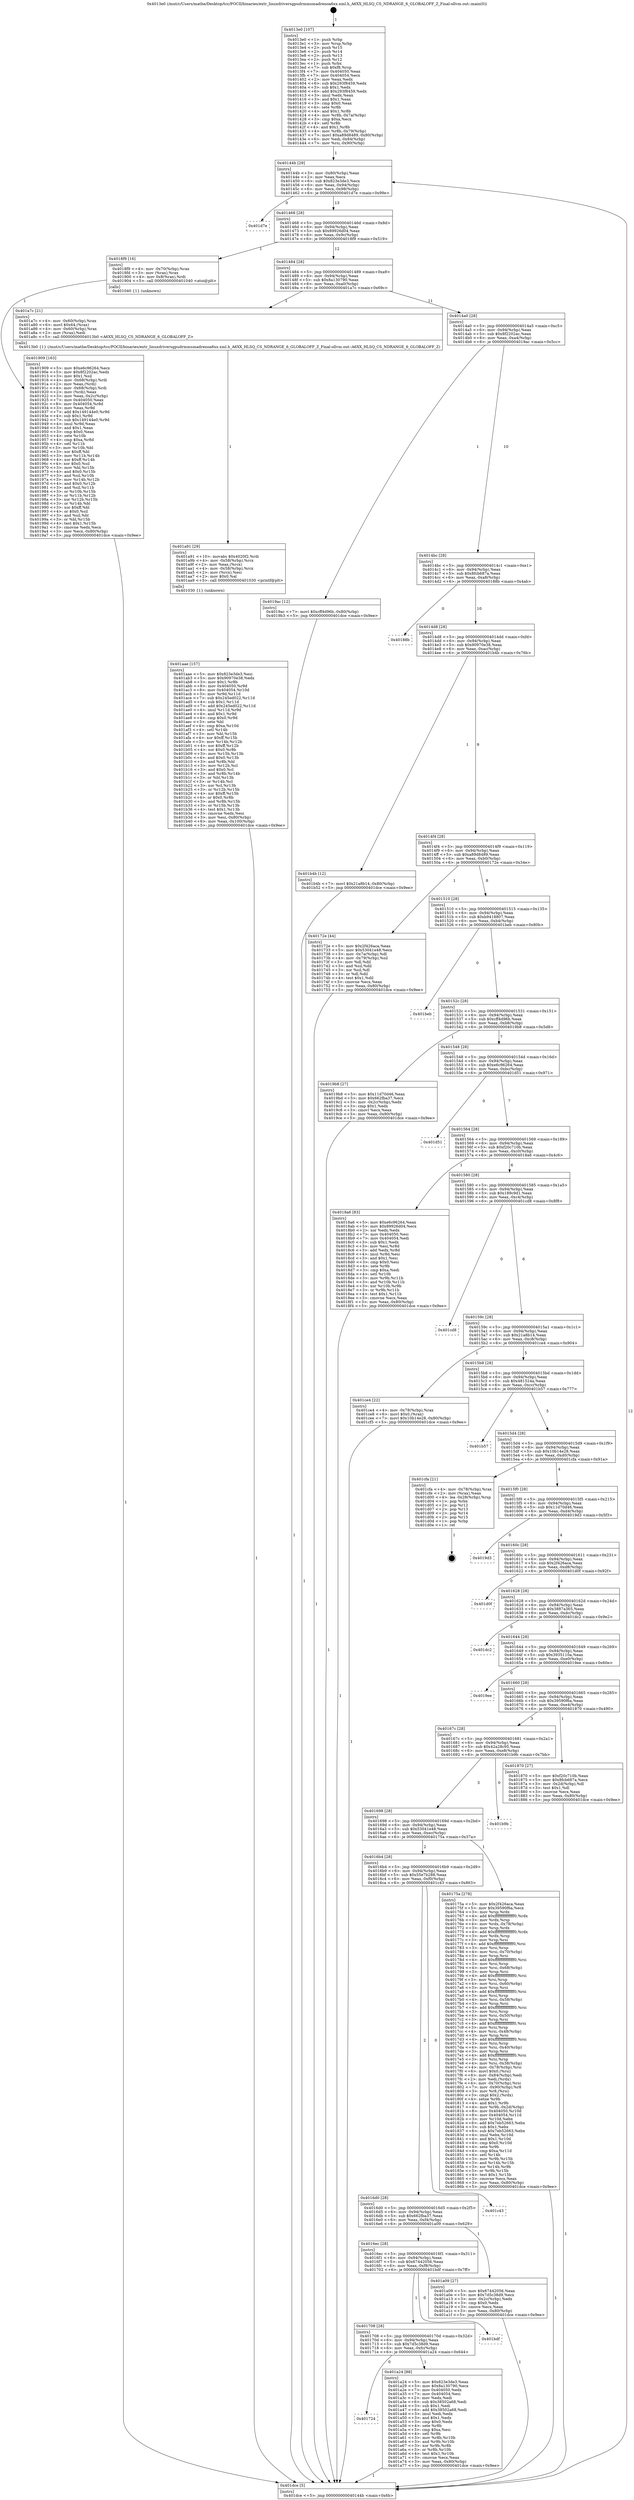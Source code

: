 digraph "0x4013e0" {
  label = "0x4013e0 (/mnt/c/Users/mathe/Desktop/tcc/POCII/binaries/extr_linuxdriversgpudrmmsmadrenoa6xx.xml.h_A6XX_HLSQ_CS_NDRANGE_6_GLOBALOFF_Z_Final-ollvm.out::main(0))"
  labelloc = "t"
  node[shape=record]

  Entry [label="",width=0.3,height=0.3,shape=circle,fillcolor=black,style=filled]
  "0x40144b" [label="{
     0x40144b [29]\l
     | [instrs]\l
     &nbsp;&nbsp;0x40144b \<+3\>: mov -0x80(%rbp),%eax\l
     &nbsp;&nbsp;0x40144e \<+2\>: mov %eax,%ecx\l
     &nbsp;&nbsp;0x401450 \<+6\>: sub $0x823e3de3,%ecx\l
     &nbsp;&nbsp;0x401456 \<+6\>: mov %eax,-0x94(%rbp)\l
     &nbsp;&nbsp;0x40145c \<+6\>: mov %ecx,-0x98(%rbp)\l
     &nbsp;&nbsp;0x401462 \<+6\>: je 0000000000401d7e \<main+0x99e\>\l
  }"]
  "0x401d7e" [label="{
     0x401d7e\l
  }", style=dashed]
  "0x401468" [label="{
     0x401468 [28]\l
     | [instrs]\l
     &nbsp;&nbsp;0x401468 \<+5\>: jmp 000000000040146d \<main+0x8d\>\l
     &nbsp;&nbsp;0x40146d \<+6\>: mov -0x94(%rbp),%eax\l
     &nbsp;&nbsp;0x401473 \<+5\>: sub $0x89926d04,%eax\l
     &nbsp;&nbsp;0x401478 \<+6\>: mov %eax,-0x9c(%rbp)\l
     &nbsp;&nbsp;0x40147e \<+6\>: je 00000000004018f9 \<main+0x519\>\l
  }"]
  Exit [label="",width=0.3,height=0.3,shape=circle,fillcolor=black,style=filled,peripheries=2]
  "0x4018f9" [label="{
     0x4018f9 [16]\l
     | [instrs]\l
     &nbsp;&nbsp;0x4018f9 \<+4\>: mov -0x70(%rbp),%rax\l
     &nbsp;&nbsp;0x4018fd \<+3\>: mov (%rax),%rax\l
     &nbsp;&nbsp;0x401900 \<+4\>: mov 0x8(%rax),%rdi\l
     &nbsp;&nbsp;0x401904 \<+5\>: call 0000000000401040 \<atoi@plt\>\l
     | [calls]\l
     &nbsp;&nbsp;0x401040 \{1\} (unknown)\l
  }"]
  "0x401484" [label="{
     0x401484 [28]\l
     | [instrs]\l
     &nbsp;&nbsp;0x401484 \<+5\>: jmp 0000000000401489 \<main+0xa9\>\l
     &nbsp;&nbsp;0x401489 \<+6\>: mov -0x94(%rbp),%eax\l
     &nbsp;&nbsp;0x40148f \<+5\>: sub $0x8a130790,%eax\l
     &nbsp;&nbsp;0x401494 \<+6\>: mov %eax,-0xa0(%rbp)\l
     &nbsp;&nbsp;0x40149a \<+6\>: je 0000000000401a7c \<main+0x69c\>\l
  }"]
  "0x401aae" [label="{
     0x401aae [157]\l
     | [instrs]\l
     &nbsp;&nbsp;0x401aae \<+5\>: mov $0x823e3de3,%esi\l
     &nbsp;&nbsp;0x401ab3 \<+5\>: mov $0x90970e38,%edx\l
     &nbsp;&nbsp;0x401ab8 \<+3\>: mov $0x1,%r8b\l
     &nbsp;&nbsp;0x401abb \<+8\>: mov 0x404050,%r9d\l
     &nbsp;&nbsp;0x401ac3 \<+8\>: mov 0x404054,%r10d\l
     &nbsp;&nbsp;0x401acb \<+3\>: mov %r9d,%r11d\l
     &nbsp;&nbsp;0x401ace \<+7\>: sub $0x245ed022,%r11d\l
     &nbsp;&nbsp;0x401ad5 \<+4\>: sub $0x1,%r11d\l
     &nbsp;&nbsp;0x401ad9 \<+7\>: add $0x245ed022,%r11d\l
     &nbsp;&nbsp;0x401ae0 \<+4\>: imul %r11d,%r9d\l
     &nbsp;&nbsp;0x401ae4 \<+4\>: and $0x1,%r9d\l
     &nbsp;&nbsp;0x401ae8 \<+4\>: cmp $0x0,%r9d\l
     &nbsp;&nbsp;0x401aec \<+3\>: sete %bl\l
     &nbsp;&nbsp;0x401aef \<+4\>: cmp $0xa,%r10d\l
     &nbsp;&nbsp;0x401af3 \<+4\>: setl %r14b\l
     &nbsp;&nbsp;0x401af7 \<+3\>: mov %bl,%r15b\l
     &nbsp;&nbsp;0x401afa \<+4\>: xor $0xff,%r15b\l
     &nbsp;&nbsp;0x401afe \<+3\>: mov %r14b,%r12b\l
     &nbsp;&nbsp;0x401b01 \<+4\>: xor $0xff,%r12b\l
     &nbsp;&nbsp;0x401b05 \<+4\>: xor $0x0,%r8b\l
     &nbsp;&nbsp;0x401b09 \<+3\>: mov %r15b,%r13b\l
     &nbsp;&nbsp;0x401b0c \<+4\>: and $0x0,%r13b\l
     &nbsp;&nbsp;0x401b10 \<+3\>: and %r8b,%bl\l
     &nbsp;&nbsp;0x401b13 \<+3\>: mov %r12b,%cl\l
     &nbsp;&nbsp;0x401b16 \<+3\>: and $0x0,%cl\l
     &nbsp;&nbsp;0x401b19 \<+3\>: and %r8b,%r14b\l
     &nbsp;&nbsp;0x401b1c \<+3\>: or %bl,%r13b\l
     &nbsp;&nbsp;0x401b1f \<+3\>: or %r14b,%cl\l
     &nbsp;&nbsp;0x401b22 \<+3\>: xor %cl,%r13b\l
     &nbsp;&nbsp;0x401b25 \<+3\>: or %r12b,%r15b\l
     &nbsp;&nbsp;0x401b28 \<+4\>: xor $0xff,%r15b\l
     &nbsp;&nbsp;0x401b2c \<+4\>: or $0x0,%r8b\l
     &nbsp;&nbsp;0x401b30 \<+3\>: and %r8b,%r15b\l
     &nbsp;&nbsp;0x401b33 \<+3\>: or %r15b,%r13b\l
     &nbsp;&nbsp;0x401b36 \<+4\>: test $0x1,%r13b\l
     &nbsp;&nbsp;0x401b3a \<+3\>: cmovne %edx,%esi\l
     &nbsp;&nbsp;0x401b3d \<+3\>: mov %esi,-0x80(%rbp)\l
     &nbsp;&nbsp;0x401b40 \<+6\>: mov %eax,-0x100(%rbp)\l
     &nbsp;&nbsp;0x401b46 \<+5\>: jmp 0000000000401dce \<main+0x9ee\>\l
  }"]
  "0x401a7c" [label="{
     0x401a7c [21]\l
     | [instrs]\l
     &nbsp;&nbsp;0x401a7c \<+4\>: mov -0x60(%rbp),%rax\l
     &nbsp;&nbsp;0x401a80 \<+6\>: movl $0x64,(%rax)\l
     &nbsp;&nbsp;0x401a86 \<+4\>: mov -0x60(%rbp),%rax\l
     &nbsp;&nbsp;0x401a8a \<+2\>: mov (%rax),%edi\l
     &nbsp;&nbsp;0x401a8c \<+5\>: call 00000000004013b0 \<A6XX_HLSQ_CS_NDRANGE_6_GLOBALOFF_Z\>\l
     | [calls]\l
     &nbsp;&nbsp;0x4013b0 \{1\} (/mnt/c/Users/mathe/Desktop/tcc/POCII/binaries/extr_linuxdriversgpudrmmsmadrenoa6xx.xml.h_A6XX_HLSQ_CS_NDRANGE_6_GLOBALOFF_Z_Final-ollvm.out::A6XX_HLSQ_CS_NDRANGE_6_GLOBALOFF_Z)\l
  }"]
  "0x4014a0" [label="{
     0x4014a0 [28]\l
     | [instrs]\l
     &nbsp;&nbsp;0x4014a0 \<+5\>: jmp 00000000004014a5 \<main+0xc5\>\l
     &nbsp;&nbsp;0x4014a5 \<+6\>: mov -0x94(%rbp),%eax\l
     &nbsp;&nbsp;0x4014ab \<+5\>: sub $0x8f2202ac,%eax\l
     &nbsp;&nbsp;0x4014b0 \<+6\>: mov %eax,-0xa4(%rbp)\l
     &nbsp;&nbsp;0x4014b6 \<+6\>: je 00000000004019ac \<main+0x5cc\>\l
  }"]
  "0x401a91" [label="{
     0x401a91 [29]\l
     | [instrs]\l
     &nbsp;&nbsp;0x401a91 \<+10\>: movabs $0x4020f2,%rdi\l
     &nbsp;&nbsp;0x401a9b \<+4\>: mov -0x58(%rbp),%rcx\l
     &nbsp;&nbsp;0x401a9f \<+2\>: mov %eax,(%rcx)\l
     &nbsp;&nbsp;0x401aa1 \<+4\>: mov -0x58(%rbp),%rcx\l
     &nbsp;&nbsp;0x401aa5 \<+2\>: mov (%rcx),%esi\l
     &nbsp;&nbsp;0x401aa7 \<+2\>: mov $0x0,%al\l
     &nbsp;&nbsp;0x401aa9 \<+5\>: call 0000000000401030 \<printf@plt\>\l
     | [calls]\l
     &nbsp;&nbsp;0x401030 \{1\} (unknown)\l
  }"]
  "0x4019ac" [label="{
     0x4019ac [12]\l
     | [instrs]\l
     &nbsp;&nbsp;0x4019ac \<+7\>: movl $0xcff4d96b,-0x80(%rbp)\l
     &nbsp;&nbsp;0x4019b3 \<+5\>: jmp 0000000000401dce \<main+0x9ee\>\l
  }"]
  "0x4014bc" [label="{
     0x4014bc [28]\l
     | [instrs]\l
     &nbsp;&nbsp;0x4014bc \<+5\>: jmp 00000000004014c1 \<main+0xe1\>\l
     &nbsp;&nbsp;0x4014c1 \<+6\>: mov -0x94(%rbp),%eax\l
     &nbsp;&nbsp;0x4014c7 \<+5\>: sub $0x8fcb687a,%eax\l
     &nbsp;&nbsp;0x4014cc \<+6\>: mov %eax,-0xa8(%rbp)\l
     &nbsp;&nbsp;0x4014d2 \<+6\>: je 000000000040188b \<main+0x4ab\>\l
  }"]
  "0x401724" [label="{
     0x401724\l
  }", style=dashed]
  "0x40188b" [label="{
     0x40188b\l
  }", style=dashed]
  "0x4014d8" [label="{
     0x4014d8 [28]\l
     | [instrs]\l
     &nbsp;&nbsp;0x4014d8 \<+5\>: jmp 00000000004014dd \<main+0xfd\>\l
     &nbsp;&nbsp;0x4014dd \<+6\>: mov -0x94(%rbp),%eax\l
     &nbsp;&nbsp;0x4014e3 \<+5\>: sub $0x90970e38,%eax\l
     &nbsp;&nbsp;0x4014e8 \<+6\>: mov %eax,-0xac(%rbp)\l
     &nbsp;&nbsp;0x4014ee \<+6\>: je 0000000000401b4b \<main+0x76b\>\l
  }"]
  "0x401a24" [label="{
     0x401a24 [88]\l
     | [instrs]\l
     &nbsp;&nbsp;0x401a24 \<+5\>: mov $0x823e3de3,%eax\l
     &nbsp;&nbsp;0x401a29 \<+5\>: mov $0x8a130790,%ecx\l
     &nbsp;&nbsp;0x401a2e \<+7\>: mov 0x404050,%edx\l
     &nbsp;&nbsp;0x401a35 \<+7\>: mov 0x404054,%esi\l
     &nbsp;&nbsp;0x401a3c \<+2\>: mov %edx,%edi\l
     &nbsp;&nbsp;0x401a3e \<+6\>: sub $0x38502a68,%edi\l
     &nbsp;&nbsp;0x401a44 \<+3\>: sub $0x1,%edi\l
     &nbsp;&nbsp;0x401a47 \<+6\>: add $0x38502a68,%edi\l
     &nbsp;&nbsp;0x401a4d \<+3\>: imul %edi,%edx\l
     &nbsp;&nbsp;0x401a50 \<+3\>: and $0x1,%edx\l
     &nbsp;&nbsp;0x401a53 \<+3\>: cmp $0x0,%edx\l
     &nbsp;&nbsp;0x401a56 \<+4\>: sete %r8b\l
     &nbsp;&nbsp;0x401a5a \<+3\>: cmp $0xa,%esi\l
     &nbsp;&nbsp;0x401a5d \<+4\>: setl %r9b\l
     &nbsp;&nbsp;0x401a61 \<+3\>: mov %r8b,%r10b\l
     &nbsp;&nbsp;0x401a64 \<+3\>: and %r9b,%r10b\l
     &nbsp;&nbsp;0x401a67 \<+3\>: xor %r9b,%r8b\l
     &nbsp;&nbsp;0x401a6a \<+3\>: or %r8b,%r10b\l
     &nbsp;&nbsp;0x401a6d \<+4\>: test $0x1,%r10b\l
     &nbsp;&nbsp;0x401a71 \<+3\>: cmovne %ecx,%eax\l
     &nbsp;&nbsp;0x401a74 \<+3\>: mov %eax,-0x80(%rbp)\l
     &nbsp;&nbsp;0x401a77 \<+5\>: jmp 0000000000401dce \<main+0x9ee\>\l
  }"]
  "0x401b4b" [label="{
     0x401b4b [12]\l
     | [instrs]\l
     &nbsp;&nbsp;0x401b4b \<+7\>: movl $0x21a8b14,-0x80(%rbp)\l
     &nbsp;&nbsp;0x401b52 \<+5\>: jmp 0000000000401dce \<main+0x9ee\>\l
  }"]
  "0x4014f4" [label="{
     0x4014f4 [28]\l
     | [instrs]\l
     &nbsp;&nbsp;0x4014f4 \<+5\>: jmp 00000000004014f9 \<main+0x119\>\l
     &nbsp;&nbsp;0x4014f9 \<+6\>: mov -0x94(%rbp),%eax\l
     &nbsp;&nbsp;0x4014ff \<+5\>: sub $0xa89d8489,%eax\l
     &nbsp;&nbsp;0x401504 \<+6\>: mov %eax,-0xb0(%rbp)\l
     &nbsp;&nbsp;0x40150a \<+6\>: je 000000000040172e \<main+0x34e\>\l
  }"]
  "0x401708" [label="{
     0x401708 [28]\l
     | [instrs]\l
     &nbsp;&nbsp;0x401708 \<+5\>: jmp 000000000040170d \<main+0x32d\>\l
     &nbsp;&nbsp;0x40170d \<+6\>: mov -0x94(%rbp),%eax\l
     &nbsp;&nbsp;0x401713 \<+5\>: sub $0x7d5c38d9,%eax\l
     &nbsp;&nbsp;0x401718 \<+6\>: mov %eax,-0xfc(%rbp)\l
     &nbsp;&nbsp;0x40171e \<+6\>: je 0000000000401a24 \<main+0x644\>\l
  }"]
  "0x40172e" [label="{
     0x40172e [44]\l
     | [instrs]\l
     &nbsp;&nbsp;0x40172e \<+5\>: mov $0x2f426aca,%eax\l
     &nbsp;&nbsp;0x401733 \<+5\>: mov $0x53041e48,%ecx\l
     &nbsp;&nbsp;0x401738 \<+3\>: mov -0x7a(%rbp),%dl\l
     &nbsp;&nbsp;0x40173b \<+4\>: mov -0x79(%rbp),%sil\l
     &nbsp;&nbsp;0x40173f \<+3\>: mov %dl,%dil\l
     &nbsp;&nbsp;0x401742 \<+3\>: and %sil,%dil\l
     &nbsp;&nbsp;0x401745 \<+3\>: xor %sil,%dl\l
     &nbsp;&nbsp;0x401748 \<+3\>: or %dl,%dil\l
     &nbsp;&nbsp;0x40174b \<+4\>: test $0x1,%dil\l
     &nbsp;&nbsp;0x40174f \<+3\>: cmovne %ecx,%eax\l
     &nbsp;&nbsp;0x401752 \<+3\>: mov %eax,-0x80(%rbp)\l
     &nbsp;&nbsp;0x401755 \<+5\>: jmp 0000000000401dce \<main+0x9ee\>\l
  }"]
  "0x401510" [label="{
     0x401510 [28]\l
     | [instrs]\l
     &nbsp;&nbsp;0x401510 \<+5\>: jmp 0000000000401515 \<main+0x135\>\l
     &nbsp;&nbsp;0x401515 \<+6\>: mov -0x94(%rbp),%eax\l
     &nbsp;&nbsp;0x40151b \<+5\>: sub $0xb9418807,%eax\l
     &nbsp;&nbsp;0x401520 \<+6\>: mov %eax,-0xb4(%rbp)\l
     &nbsp;&nbsp;0x401526 \<+6\>: je 0000000000401beb \<main+0x80b\>\l
  }"]
  "0x401dce" [label="{
     0x401dce [5]\l
     | [instrs]\l
     &nbsp;&nbsp;0x401dce \<+5\>: jmp 000000000040144b \<main+0x6b\>\l
  }"]
  "0x4013e0" [label="{
     0x4013e0 [107]\l
     | [instrs]\l
     &nbsp;&nbsp;0x4013e0 \<+1\>: push %rbp\l
     &nbsp;&nbsp;0x4013e1 \<+3\>: mov %rsp,%rbp\l
     &nbsp;&nbsp;0x4013e4 \<+2\>: push %r15\l
     &nbsp;&nbsp;0x4013e6 \<+2\>: push %r14\l
     &nbsp;&nbsp;0x4013e8 \<+2\>: push %r13\l
     &nbsp;&nbsp;0x4013ea \<+2\>: push %r12\l
     &nbsp;&nbsp;0x4013ec \<+1\>: push %rbx\l
     &nbsp;&nbsp;0x4013ed \<+7\>: sub $0xf8,%rsp\l
     &nbsp;&nbsp;0x4013f4 \<+7\>: mov 0x404050,%eax\l
     &nbsp;&nbsp;0x4013fb \<+7\>: mov 0x404054,%ecx\l
     &nbsp;&nbsp;0x401402 \<+2\>: mov %eax,%edx\l
     &nbsp;&nbsp;0x401404 \<+6\>: sub $0x293f8459,%edx\l
     &nbsp;&nbsp;0x40140a \<+3\>: sub $0x1,%edx\l
     &nbsp;&nbsp;0x40140d \<+6\>: add $0x293f8459,%edx\l
     &nbsp;&nbsp;0x401413 \<+3\>: imul %edx,%eax\l
     &nbsp;&nbsp;0x401416 \<+3\>: and $0x1,%eax\l
     &nbsp;&nbsp;0x401419 \<+3\>: cmp $0x0,%eax\l
     &nbsp;&nbsp;0x40141c \<+4\>: sete %r8b\l
     &nbsp;&nbsp;0x401420 \<+4\>: and $0x1,%r8b\l
     &nbsp;&nbsp;0x401424 \<+4\>: mov %r8b,-0x7a(%rbp)\l
     &nbsp;&nbsp;0x401428 \<+3\>: cmp $0xa,%ecx\l
     &nbsp;&nbsp;0x40142b \<+4\>: setl %r8b\l
     &nbsp;&nbsp;0x40142f \<+4\>: and $0x1,%r8b\l
     &nbsp;&nbsp;0x401433 \<+4\>: mov %r8b,-0x79(%rbp)\l
     &nbsp;&nbsp;0x401437 \<+7\>: movl $0xa89d8489,-0x80(%rbp)\l
     &nbsp;&nbsp;0x40143e \<+6\>: mov %edi,-0x84(%rbp)\l
     &nbsp;&nbsp;0x401444 \<+7\>: mov %rsi,-0x90(%rbp)\l
  }"]
  "0x401bdf" [label="{
     0x401bdf\l
  }", style=dashed]
  "0x401beb" [label="{
     0x401beb\l
  }", style=dashed]
  "0x40152c" [label="{
     0x40152c [28]\l
     | [instrs]\l
     &nbsp;&nbsp;0x40152c \<+5\>: jmp 0000000000401531 \<main+0x151\>\l
     &nbsp;&nbsp;0x401531 \<+6\>: mov -0x94(%rbp),%eax\l
     &nbsp;&nbsp;0x401537 \<+5\>: sub $0xcff4d96b,%eax\l
     &nbsp;&nbsp;0x40153c \<+6\>: mov %eax,-0xb8(%rbp)\l
     &nbsp;&nbsp;0x401542 \<+6\>: je 00000000004019b8 \<main+0x5d8\>\l
  }"]
  "0x4016ec" [label="{
     0x4016ec [28]\l
     | [instrs]\l
     &nbsp;&nbsp;0x4016ec \<+5\>: jmp 00000000004016f1 \<main+0x311\>\l
     &nbsp;&nbsp;0x4016f1 \<+6\>: mov -0x94(%rbp),%eax\l
     &nbsp;&nbsp;0x4016f7 \<+5\>: sub $0x67442056,%eax\l
     &nbsp;&nbsp;0x4016fc \<+6\>: mov %eax,-0xf8(%rbp)\l
     &nbsp;&nbsp;0x401702 \<+6\>: je 0000000000401bdf \<main+0x7ff\>\l
  }"]
  "0x4019b8" [label="{
     0x4019b8 [27]\l
     | [instrs]\l
     &nbsp;&nbsp;0x4019b8 \<+5\>: mov $0x11d70d46,%eax\l
     &nbsp;&nbsp;0x4019bd \<+5\>: mov $0x662fba37,%ecx\l
     &nbsp;&nbsp;0x4019c2 \<+3\>: mov -0x2c(%rbp),%edx\l
     &nbsp;&nbsp;0x4019c5 \<+3\>: cmp $0x1,%edx\l
     &nbsp;&nbsp;0x4019c8 \<+3\>: cmovl %ecx,%eax\l
     &nbsp;&nbsp;0x4019cb \<+3\>: mov %eax,-0x80(%rbp)\l
     &nbsp;&nbsp;0x4019ce \<+5\>: jmp 0000000000401dce \<main+0x9ee\>\l
  }"]
  "0x401548" [label="{
     0x401548 [28]\l
     | [instrs]\l
     &nbsp;&nbsp;0x401548 \<+5\>: jmp 000000000040154d \<main+0x16d\>\l
     &nbsp;&nbsp;0x40154d \<+6\>: mov -0x94(%rbp),%eax\l
     &nbsp;&nbsp;0x401553 \<+5\>: sub $0xe6c96264,%eax\l
     &nbsp;&nbsp;0x401558 \<+6\>: mov %eax,-0xbc(%rbp)\l
     &nbsp;&nbsp;0x40155e \<+6\>: je 0000000000401d51 \<main+0x971\>\l
  }"]
  "0x401a09" [label="{
     0x401a09 [27]\l
     | [instrs]\l
     &nbsp;&nbsp;0x401a09 \<+5\>: mov $0x67442056,%eax\l
     &nbsp;&nbsp;0x401a0e \<+5\>: mov $0x7d5c38d9,%ecx\l
     &nbsp;&nbsp;0x401a13 \<+3\>: mov -0x2c(%rbp),%edx\l
     &nbsp;&nbsp;0x401a16 \<+3\>: cmp $0x0,%edx\l
     &nbsp;&nbsp;0x401a19 \<+3\>: cmove %ecx,%eax\l
     &nbsp;&nbsp;0x401a1c \<+3\>: mov %eax,-0x80(%rbp)\l
     &nbsp;&nbsp;0x401a1f \<+5\>: jmp 0000000000401dce \<main+0x9ee\>\l
  }"]
  "0x401d51" [label="{
     0x401d51\l
  }", style=dashed]
  "0x401564" [label="{
     0x401564 [28]\l
     | [instrs]\l
     &nbsp;&nbsp;0x401564 \<+5\>: jmp 0000000000401569 \<main+0x189\>\l
     &nbsp;&nbsp;0x401569 \<+6\>: mov -0x94(%rbp),%eax\l
     &nbsp;&nbsp;0x40156f \<+5\>: sub $0xf20c710b,%eax\l
     &nbsp;&nbsp;0x401574 \<+6\>: mov %eax,-0xc0(%rbp)\l
     &nbsp;&nbsp;0x40157a \<+6\>: je 00000000004018a6 \<main+0x4c6\>\l
  }"]
  "0x4016d0" [label="{
     0x4016d0 [28]\l
     | [instrs]\l
     &nbsp;&nbsp;0x4016d0 \<+5\>: jmp 00000000004016d5 \<main+0x2f5\>\l
     &nbsp;&nbsp;0x4016d5 \<+6\>: mov -0x94(%rbp),%eax\l
     &nbsp;&nbsp;0x4016db \<+5\>: sub $0x662fba37,%eax\l
     &nbsp;&nbsp;0x4016e0 \<+6\>: mov %eax,-0xf4(%rbp)\l
     &nbsp;&nbsp;0x4016e6 \<+6\>: je 0000000000401a09 \<main+0x629\>\l
  }"]
  "0x4018a6" [label="{
     0x4018a6 [83]\l
     | [instrs]\l
     &nbsp;&nbsp;0x4018a6 \<+5\>: mov $0xe6c96264,%eax\l
     &nbsp;&nbsp;0x4018ab \<+5\>: mov $0x89926d04,%ecx\l
     &nbsp;&nbsp;0x4018b0 \<+2\>: xor %edx,%edx\l
     &nbsp;&nbsp;0x4018b2 \<+7\>: mov 0x404050,%esi\l
     &nbsp;&nbsp;0x4018b9 \<+7\>: mov 0x404054,%edi\l
     &nbsp;&nbsp;0x4018c0 \<+3\>: sub $0x1,%edx\l
     &nbsp;&nbsp;0x4018c3 \<+3\>: mov %esi,%r8d\l
     &nbsp;&nbsp;0x4018c6 \<+3\>: add %edx,%r8d\l
     &nbsp;&nbsp;0x4018c9 \<+4\>: imul %r8d,%esi\l
     &nbsp;&nbsp;0x4018cd \<+3\>: and $0x1,%esi\l
     &nbsp;&nbsp;0x4018d0 \<+3\>: cmp $0x0,%esi\l
     &nbsp;&nbsp;0x4018d3 \<+4\>: sete %r9b\l
     &nbsp;&nbsp;0x4018d7 \<+3\>: cmp $0xa,%edi\l
     &nbsp;&nbsp;0x4018da \<+4\>: setl %r10b\l
     &nbsp;&nbsp;0x4018de \<+3\>: mov %r9b,%r11b\l
     &nbsp;&nbsp;0x4018e1 \<+3\>: and %r10b,%r11b\l
     &nbsp;&nbsp;0x4018e4 \<+3\>: xor %r10b,%r9b\l
     &nbsp;&nbsp;0x4018e7 \<+3\>: or %r9b,%r11b\l
     &nbsp;&nbsp;0x4018ea \<+4\>: test $0x1,%r11b\l
     &nbsp;&nbsp;0x4018ee \<+3\>: cmovne %ecx,%eax\l
     &nbsp;&nbsp;0x4018f1 \<+3\>: mov %eax,-0x80(%rbp)\l
     &nbsp;&nbsp;0x4018f4 \<+5\>: jmp 0000000000401dce \<main+0x9ee\>\l
  }"]
  "0x401580" [label="{
     0x401580 [28]\l
     | [instrs]\l
     &nbsp;&nbsp;0x401580 \<+5\>: jmp 0000000000401585 \<main+0x1a5\>\l
     &nbsp;&nbsp;0x401585 \<+6\>: mov -0x94(%rbp),%eax\l
     &nbsp;&nbsp;0x40158b \<+5\>: sub $0x189c9d1,%eax\l
     &nbsp;&nbsp;0x401590 \<+6\>: mov %eax,-0xc4(%rbp)\l
     &nbsp;&nbsp;0x401596 \<+6\>: je 0000000000401cd8 \<main+0x8f8\>\l
  }"]
  "0x401c43" [label="{
     0x401c43\l
  }", style=dashed]
  "0x401cd8" [label="{
     0x401cd8\l
  }", style=dashed]
  "0x40159c" [label="{
     0x40159c [28]\l
     | [instrs]\l
     &nbsp;&nbsp;0x40159c \<+5\>: jmp 00000000004015a1 \<main+0x1c1\>\l
     &nbsp;&nbsp;0x4015a1 \<+6\>: mov -0x94(%rbp),%eax\l
     &nbsp;&nbsp;0x4015a7 \<+5\>: sub $0x21a8b14,%eax\l
     &nbsp;&nbsp;0x4015ac \<+6\>: mov %eax,-0xc8(%rbp)\l
     &nbsp;&nbsp;0x4015b2 \<+6\>: je 0000000000401ce4 \<main+0x904\>\l
  }"]
  "0x401909" [label="{
     0x401909 [163]\l
     | [instrs]\l
     &nbsp;&nbsp;0x401909 \<+5\>: mov $0xe6c96264,%ecx\l
     &nbsp;&nbsp;0x40190e \<+5\>: mov $0x8f2202ac,%edx\l
     &nbsp;&nbsp;0x401913 \<+3\>: mov $0x1,%sil\l
     &nbsp;&nbsp;0x401916 \<+4\>: mov -0x68(%rbp),%rdi\l
     &nbsp;&nbsp;0x40191a \<+2\>: mov %eax,(%rdi)\l
     &nbsp;&nbsp;0x40191c \<+4\>: mov -0x68(%rbp),%rdi\l
     &nbsp;&nbsp;0x401920 \<+2\>: mov (%rdi),%eax\l
     &nbsp;&nbsp;0x401922 \<+3\>: mov %eax,-0x2c(%rbp)\l
     &nbsp;&nbsp;0x401925 \<+7\>: mov 0x404050,%eax\l
     &nbsp;&nbsp;0x40192c \<+8\>: mov 0x404054,%r8d\l
     &nbsp;&nbsp;0x401934 \<+3\>: mov %eax,%r9d\l
     &nbsp;&nbsp;0x401937 \<+7\>: add $0x149144e0,%r9d\l
     &nbsp;&nbsp;0x40193e \<+4\>: sub $0x1,%r9d\l
     &nbsp;&nbsp;0x401942 \<+7\>: sub $0x149144e0,%r9d\l
     &nbsp;&nbsp;0x401949 \<+4\>: imul %r9d,%eax\l
     &nbsp;&nbsp;0x40194d \<+3\>: and $0x1,%eax\l
     &nbsp;&nbsp;0x401950 \<+3\>: cmp $0x0,%eax\l
     &nbsp;&nbsp;0x401953 \<+4\>: sete %r10b\l
     &nbsp;&nbsp;0x401957 \<+4\>: cmp $0xa,%r8d\l
     &nbsp;&nbsp;0x40195b \<+4\>: setl %r11b\l
     &nbsp;&nbsp;0x40195f \<+3\>: mov %r10b,%bl\l
     &nbsp;&nbsp;0x401962 \<+3\>: xor $0xff,%bl\l
     &nbsp;&nbsp;0x401965 \<+3\>: mov %r11b,%r14b\l
     &nbsp;&nbsp;0x401968 \<+4\>: xor $0xff,%r14b\l
     &nbsp;&nbsp;0x40196c \<+4\>: xor $0x0,%sil\l
     &nbsp;&nbsp;0x401970 \<+3\>: mov %bl,%r15b\l
     &nbsp;&nbsp;0x401973 \<+4\>: and $0x0,%r15b\l
     &nbsp;&nbsp;0x401977 \<+3\>: and %sil,%r10b\l
     &nbsp;&nbsp;0x40197a \<+3\>: mov %r14b,%r12b\l
     &nbsp;&nbsp;0x40197d \<+4\>: and $0x0,%r12b\l
     &nbsp;&nbsp;0x401981 \<+3\>: and %sil,%r11b\l
     &nbsp;&nbsp;0x401984 \<+3\>: or %r10b,%r15b\l
     &nbsp;&nbsp;0x401987 \<+3\>: or %r11b,%r12b\l
     &nbsp;&nbsp;0x40198a \<+3\>: xor %r12b,%r15b\l
     &nbsp;&nbsp;0x40198d \<+3\>: or %r14b,%bl\l
     &nbsp;&nbsp;0x401990 \<+3\>: xor $0xff,%bl\l
     &nbsp;&nbsp;0x401993 \<+4\>: or $0x0,%sil\l
     &nbsp;&nbsp;0x401997 \<+3\>: and %sil,%bl\l
     &nbsp;&nbsp;0x40199a \<+3\>: or %bl,%r15b\l
     &nbsp;&nbsp;0x40199d \<+4\>: test $0x1,%r15b\l
     &nbsp;&nbsp;0x4019a1 \<+3\>: cmovne %edx,%ecx\l
     &nbsp;&nbsp;0x4019a4 \<+3\>: mov %ecx,-0x80(%rbp)\l
     &nbsp;&nbsp;0x4019a7 \<+5\>: jmp 0000000000401dce \<main+0x9ee\>\l
  }"]
  "0x401ce4" [label="{
     0x401ce4 [22]\l
     | [instrs]\l
     &nbsp;&nbsp;0x401ce4 \<+4\>: mov -0x78(%rbp),%rax\l
     &nbsp;&nbsp;0x401ce8 \<+6\>: movl $0x0,(%rax)\l
     &nbsp;&nbsp;0x401cee \<+7\>: movl $0x10b14e28,-0x80(%rbp)\l
     &nbsp;&nbsp;0x401cf5 \<+5\>: jmp 0000000000401dce \<main+0x9ee\>\l
  }"]
  "0x4015b8" [label="{
     0x4015b8 [28]\l
     | [instrs]\l
     &nbsp;&nbsp;0x4015b8 \<+5\>: jmp 00000000004015bd \<main+0x1dd\>\l
     &nbsp;&nbsp;0x4015bd \<+6\>: mov -0x94(%rbp),%eax\l
     &nbsp;&nbsp;0x4015c3 \<+5\>: sub $0x481524a,%eax\l
     &nbsp;&nbsp;0x4015c8 \<+6\>: mov %eax,-0xcc(%rbp)\l
     &nbsp;&nbsp;0x4015ce \<+6\>: je 0000000000401b57 \<main+0x777\>\l
  }"]
  "0x4016b4" [label="{
     0x4016b4 [28]\l
     | [instrs]\l
     &nbsp;&nbsp;0x4016b4 \<+5\>: jmp 00000000004016b9 \<main+0x2d9\>\l
     &nbsp;&nbsp;0x4016b9 \<+6\>: mov -0x94(%rbp),%eax\l
     &nbsp;&nbsp;0x4016bf \<+5\>: sub $0x55e7b288,%eax\l
     &nbsp;&nbsp;0x4016c4 \<+6\>: mov %eax,-0xf0(%rbp)\l
     &nbsp;&nbsp;0x4016ca \<+6\>: je 0000000000401c43 \<main+0x863\>\l
  }"]
  "0x401b57" [label="{
     0x401b57\l
  }", style=dashed]
  "0x4015d4" [label="{
     0x4015d4 [28]\l
     | [instrs]\l
     &nbsp;&nbsp;0x4015d4 \<+5\>: jmp 00000000004015d9 \<main+0x1f9\>\l
     &nbsp;&nbsp;0x4015d9 \<+6\>: mov -0x94(%rbp),%eax\l
     &nbsp;&nbsp;0x4015df \<+5\>: sub $0x10b14e28,%eax\l
     &nbsp;&nbsp;0x4015e4 \<+6\>: mov %eax,-0xd0(%rbp)\l
     &nbsp;&nbsp;0x4015ea \<+6\>: je 0000000000401cfa \<main+0x91a\>\l
  }"]
  "0x40175a" [label="{
     0x40175a [278]\l
     | [instrs]\l
     &nbsp;&nbsp;0x40175a \<+5\>: mov $0x2f426aca,%eax\l
     &nbsp;&nbsp;0x40175f \<+5\>: mov $0x39590f6a,%ecx\l
     &nbsp;&nbsp;0x401764 \<+3\>: mov %rsp,%rdx\l
     &nbsp;&nbsp;0x401767 \<+4\>: add $0xfffffffffffffff0,%rdx\l
     &nbsp;&nbsp;0x40176b \<+3\>: mov %rdx,%rsp\l
     &nbsp;&nbsp;0x40176e \<+4\>: mov %rdx,-0x78(%rbp)\l
     &nbsp;&nbsp;0x401772 \<+3\>: mov %rsp,%rdx\l
     &nbsp;&nbsp;0x401775 \<+4\>: add $0xfffffffffffffff0,%rdx\l
     &nbsp;&nbsp;0x401779 \<+3\>: mov %rdx,%rsp\l
     &nbsp;&nbsp;0x40177c \<+3\>: mov %rsp,%rsi\l
     &nbsp;&nbsp;0x40177f \<+4\>: add $0xfffffffffffffff0,%rsi\l
     &nbsp;&nbsp;0x401783 \<+3\>: mov %rsi,%rsp\l
     &nbsp;&nbsp;0x401786 \<+4\>: mov %rsi,-0x70(%rbp)\l
     &nbsp;&nbsp;0x40178a \<+3\>: mov %rsp,%rsi\l
     &nbsp;&nbsp;0x40178d \<+4\>: add $0xfffffffffffffff0,%rsi\l
     &nbsp;&nbsp;0x401791 \<+3\>: mov %rsi,%rsp\l
     &nbsp;&nbsp;0x401794 \<+4\>: mov %rsi,-0x68(%rbp)\l
     &nbsp;&nbsp;0x401798 \<+3\>: mov %rsp,%rsi\l
     &nbsp;&nbsp;0x40179b \<+4\>: add $0xfffffffffffffff0,%rsi\l
     &nbsp;&nbsp;0x40179f \<+3\>: mov %rsi,%rsp\l
     &nbsp;&nbsp;0x4017a2 \<+4\>: mov %rsi,-0x60(%rbp)\l
     &nbsp;&nbsp;0x4017a6 \<+3\>: mov %rsp,%rsi\l
     &nbsp;&nbsp;0x4017a9 \<+4\>: add $0xfffffffffffffff0,%rsi\l
     &nbsp;&nbsp;0x4017ad \<+3\>: mov %rsi,%rsp\l
     &nbsp;&nbsp;0x4017b0 \<+4\>: mov %rsi,-0x58(%rbp)\l
     &nbsp;&nbsp;0x4017b4 \<+3\>: mov %rsp,%rsi\l
     &nbsp;&nbsp;0x4017b7 \<+4\>: add $0xfffffffffffffff0,%rsi\l
     &nbsp;&nbsp;0x4017bb \<+3\>: mov %rsi,%rsp\l
     &nbsp;&nbsp;0x4017be \<+4\>: mov %rsi,-0x50(%rbp)\l
     &nbsp;&nbsp;0x4017c2 \<+3\>: mov %rsp,%rsi\l
     &nbsp;&nbsp;0x4017c5 \<+4\>: add $0xfffffffffffffff0,%rsi\l
     &nbsp;&nbsp;0x4017c9 \<+3\>: mov %rsi,%rsp\l
     &nbsp;&nbsp;0x4017cc \<+4\>: mov %rsi,-0x48(%rbp)\l
     &nbsp;&nbsp;0x4017d0 \<+3\>: mov %rsp,%rsi\l
     &nbsp;&nbsp;0x4017d3 \<+4\>: add $0xfffffffffffffff0,%rsi\l
     &nbsp;&nbsp;0x4017d7 \<+3\>: mov %rsi,%rsp\l
     &nbsp;&nbsp;0x4017da \<+4\>: mov %rsi,-0x40(%rbp)\l
     &nbsp;&nbsp;0x4017de \<+3\>: mov %rsp,%rsi\l
     &nbsp;&nbsp;0x4017e1 \<+4\>: add $0xfffffffffffffff0,%rsi\l
     &nbsp;&nbsp;0x4017e5 \<+3\>: mov %rsi,%rsp\l
     &nbsp;&nbsp;0x4017e8 \<+4\>: mov %rsi,-0x38(%rbp)\l
     &nbsp;&nbsp;0x4017ec \<+4\>: mov -0x78(%rbp),%rsi\l
     &nbsp;&nbsp;0x4017f0 \<+6\>: movl $0x0,(%rsi)\l
     &nbsp;&nbsp;0x4017f6 \<+6\>: mov -0x84(%rbp),%edi\l
     &nbsp;&nbsp;0x4017fc \<+2\>: mov %edi,(%rdx)\l
     &nbsp;&nbsp;0x4017fe \<+4\>: mov -0x70(%rbp),%rsi\l
     &nbsp;&nbsp;0x401802 \<+7\>: mov -0x90(%rbp),%r8\l
     &nbsp;&nbsp;0x401809 \<+3\>: mov %r8,(%rsi)\l
     &nbsp;&nbsp;0x40180c \<+3\>: cmpl $0x2,(%rdx)\l
     &nbsp;&nbsp;0x40180f \<+4\>: setne %r9b\l
     &nbsp;&nbsp;0x401813 \<+4\>: and $0x1,%r9b\l
     &nbsp;&nbsp;0x401817 \<+4\>: mov %r9b,-0x2d(%rbp)\l
     &nbsp;&nbsp;0x40181b \<+8\>: mov 0x404050,%r10d\l
     &nbsp;&nbsp;0x401823 \<+8\>: mov 0x404054,%r11d\l
     &nbsp;&nbsp;0x40182b \<+3\>: mov %r10d,%ebx\l
     &nbsp;&nbsp;0x40182e \<+6\>: add $0x7eb52663,%ebx\l
     &nbsp;&nbsp;0x401834 \<+3\>: sub $0x1,%ebx\l
     &nbsp;&nbsp;0x401837 \<+6\>: sub $0x7eb52663,%ebx\l
     &nbsp;&nbsp;0x40183d \<+4\>: imul %ebx,%r10d\l
     &nbsp;&nbsp;0x401841 \<+4\>: and $0x1,%r10d\l
     &nbsp;&nbsp;0x401845 \<+4\>: cmp $0x0,%r10d\l
     &nbsp;&nbsp;0x401849 \<+4\>: sete %r9b\l
     &nbsp;&nbsp;0x40184d \<+4\>: cmp $0xa,%r11d\l
     &nbsp;&nbsp;0x401851 \<+4\>: setl %r14b\l
     &nbsp;&nbsp;0x401855 \<+3\>: mov %r9b,%r15b\l
     &nbsp;&nbsp;0x401858 \<+3\>: and %r14b,%r15b\l
     &nbsp;&nbsp;0x40185b \<+3\>: xor %r14b,%r9b\l
     &nbsp;&nbsp;0x40185e \<+3\>: or %r9b,%r15b\l
     &nbsp;&nbsp;0x401861 \<+4\>: test $0x1,%r15b\l
     &nbsp;&nbsp;0x401865 \<+3\>: cmovne %ecx,%eax\l
     &nbsp;&nbsp;0x401868 \<+3\>: mov %eax,-0x80(%rbp)\l
     &nbsp;&nbsp;0x40186b \<+5\>: jmp 0000000000401dce \<main+0x9ee\>\l
  }"]
  "0x401cfa" [label="{
     0x401cfa [21]\l
     | [instrs]\l
     &nbsp;&nbsp;0x401cfa \<+4\>: mov -0x78(%rbp),%rax\l
     &nbsp;&nbsp;0x401cfe \<+2\>: mov (%rax),%eax\l
     &nbsp;&nbsp;0x401d00 \<+4\>: lea -0x28(%rbp),%rsp\l
     &nbsp;&nbsp;0x401d04 \<+1\>: pop %rbx\l
     &nbsp;&nbsp;0x401d05 \<+2\>: pop %r12\l
     &nbsp;&nbsp;0x401d07 \<+2\>: pop %r13\l
     &nbsp;&nbsp;0x401d09 \<+2\>: pop %r14\l
     &nbsp;&nbsp;0x401d0b \<+2\>: pop %r15\l
     &nbsp;&nbsp;0x401d0d \<+1\>: pop %rbp\l
     &nbsp;&nbsp;0x401d0e \<+1\>: ret\l
  }"]
  "0x4015f0" [label="{
     0x4015f0 [28]\l
     | [instrs]\l
     &nbsp;&nbsp;0x4015f0 \<+5\>: jmp 00000000004015f5 \<main+0x215\>\l
     &nbsp;&nbsp;0x4015f5 \<+6\>: mov -0x94(%rbp),%eax\l
     &nbsp;&nbsp;0x4015fb \<+5\>: sub $0x11d70d46,%eax\l
     &nbsp;&nbsp;0x401600 \<+6\>: mov %eax,-0xd4(%rbp)\l
     &nbsp;&nbsp;0x401606 \<+6\>: je 00000000004019d3 \<main+0x5f3\>\l
  }"]
  "0x401698" [label="{
     0x401698 [28]\l
     | [instrs]\l
     &nbsp;&nbsp;0x401698 \<+5\>: jmp 000000000040169d \<main+0x2bd\>\l
     &nbsp;&nbsp;0x40169d \<+6\>: mov -0x94(%rbp),%eax\l
     &nbsp;&nbsp;0x4016a3 \<+5\>: sub $0x53041e48,%eax\l
     &nbsp;&nbsp;0x4016a8 \<+6\>: mov %eax,-0xec(%rbp)\l
     &nbsp;&nbsp;0x4016ae \<+6\>: je 000000000040175a \<main+0x37a\>\l
  }"]
  "0x4019d3" [label="{
     0x4019d3\l
  }", style=dashed]
  "0x40160c" [label="{
     0x40160c [28]\l
     | [instrs]\l
     &nbsp;&nbsp;0x40160c \<+5\>: jmp 0000000000401611 \<main+0x231\>\l
     &nbsp;&nbsp;0x401611 \<+6\>: mov -0x94(%rbp),%eax\l
     &nbsp;&nbsp;0x401617 \<+5\>: sub $0x2f426aca,%eax\l
     &nbsp;&nbsp;0x40161c \<+6\>: mov %eax,-0xd8(%rbp)\l
     &nbsp;&nbsp;0x401622 \<+6\>: je 0000000000401d0f \<main+0x92f\>\l
  }"]
  "0x401b9b" [label="{
     0x401b9b\l
  }", style=dashed]
  "0x401d0f" [label="{
     0x401d0f\l
  }", style=dashed]
  "0x401628" [label="{
     0x401628 [28]\l
     | [instrs]\l
     &nbsp;&nbsp;0x401628 \<+5\>: jmp 000000000040162d \<main+0x24d\>\l
     &nbsp;&nbsp;0x40162d \<+6\>: mov -0x94(%rbp),%eax\l
     &nbsp;&nbsp;0x401633 \<+5\>: sub $0x3887a365,%eax\l
     &nbsp;&nbsp;0x401638 \<+6\>: mov %eax,-0xdc(%rbp)\l
     &nbsp;&nbsp;0x40163e \<+6\>: je 0000000000401dc2 \<main+0x9e2\>\l
  }"]
  "0x40167c" [label="{
     0x40167c [28]\l
     | [instrs]\l
     &nbsp;&nbsp;0x40167c \<+5\>: jmp 0000000000401681 \<main+0x2a1\>\l
     &nbsp;&nbsp;0x401681 \<+6\>: mov -0x94(%rbp),%eax\l
     &nbsp;&nbsp;0x401687 \<+5\>: sub $0x42a28c95,%eax\l
     &nbsp;&nbsp;0x40168c \<+6\>: mov %eax,-0xe8(%rbp)\l
     &nbsp;&nbsp;0x401692 \<+6\>: je 0000000000401b9b \<main+0x7bb\>\l
  }"]
  "0x401dc2" [label="{
     0x401dc2\l
  }", style=dashed]
  "0x401644" [label="{
     0x401644 [28]\l
     | [instrs]\l
     &nbsp;&nbsp;0x401644 \<+5\>: jmp 0000000000401649 \<main+0x269\>\l
     &nbsp;&nbsp;0x401649 \<+6\>: mov -0x94(%rbp),%eax\l
     &nbsp;&nbsp;0x40164f \<+5\>: sub $0x3935110a,%eax\l
     &nbsp;&nbsp;0x401654 \<+6\>: mov %eax,-0xe0(%rbp)\l
     &nbsp;&nbsp;0x40165a \<+6\>: je 00000000004019ee \<main+0x60e\>\l
  }"]
  "0x401870" [label="{
     0x401870 [27]\l
     | [instrs]\l
     &nbsp;&nbsp;0x401870 \<+5\>: mov $0xf20c710b,%eax\l
     &nbsp;&nbsp;0x401875 \<+5\>: mov $0x8fcb687a,%ecx\l
     &nbsp;&nbsp;0x40187a \<+3\>: mov -0x2d(%rbp),%dl\l
     &nbsp;&nbsp;0x40187d \<+3\>: test $0x1,%dl\l
     &nbsp;&nbsp;0x401880 \<+3\>: cmovne %ecx,%eax\l
     &nbsp;&nbsp;0x401883 \<+3\>: mov %eax,-0x80(%rbp)\l
     &nbsp;&nbsp;0x401886 \<+5\>: jmp 0000000000401dce \<main+0x9ee\>\l
  }"]
  "0x4019ee" [label="{
     0x4019ee\l
  }", style=dashed]
  "0x401660" [label="{
     0x401660 [28]\l
     | [instrs]\l
     &nbsp;&nbsp;0x401660 \<+5\>: jmp 0000000000401665 \<main+0x285\>\l
     &nbsp;&nbsp;0x401665 \<+6\>: mov -0x94(%rbp),%eax\l
     &nbsp;&nbsp;0x40166b \<+5\>: sub $0x39590f6a,%eax\l
     &nbsp;&nbsp;0x401670 \<+6\>: mov %eax,-0xe4(%rbp)\l
     &nbsp;&nbsp;0x401676 \<+6\>: je 0000000000401870 \<main+0x490\>\l
  }"]
  Entry -> "0x4013e0" [label=" 1"]
  "0x40144b" -> "0x401d7e" [label=" 0"]
  "0x40144b" -> "0x401468" [label=" 13"]
  "0x401cfa" -> Exit [label=" 1"]
  "0x401468" -> "0x4018f9" [label=" 1"]
  "0x401468" -> "0x401484" [label=" 12"]
  "0x401ce4" -> "0x401dce" [label=" 1"]
  "0x401484" -> "0x401a7c" [label=" 1"]
  "0x401484" -> "0x4014a0" [label=" 11"]
  "0x401b4b" -> "0x401dce" [label=" 1"]
  "0x4014a0" -> "0x4019ac" [label=" 1"]
  "0x4014a0" -> "0x4014bc" [label=" 10"]
  "0x401aae" -> "0x401dce" [label=" 1"]
  "0x4014bc" -> "0x40188b" [label=" 0"]
  "0x4014bc" -> "0x4014d8" [label=" 10"]
  "0x401a91" -> "0x401aae" [label=" 1"]
  "0x4014d8" -> "0x401b4b" [label=" 1"]
  "0x4014d8" -> "0x4014f4" [label=" 9"]
  "0x401a7c" -> "0x401a91" [label=" 1"]
  "0x4014f4" -> "0x40172e" [label=" 1"]
  "0x4014f4" -> "0x401510" [label=" 8"]
  "0x40172e" -> "0x401dce" [label=" 1"]
  "0x4013e0" -> "0x40144b" [label=" 1"]
  "0x401dce" -> "0x40144b" [label=" 12"]
  "0x401708" -> "0x401724" [label=" 0"]
  "0x401510" -> "0x401beb" [label=" 0"]
  "0x401510" -> "0x40152c" [label=" 8"]
  "0x401708" -> "0x401a24" [label=" 1"]
  "0x40152c" -> "0x4019b8" [label=" 1"]
  "0x40152c" -> "0x401548" [label=" 7"]
  "0x4016ec" -> "0x401708" [label=" 1"]
  "0x401548" -> "0x401d51" [label=" 0"]
  "0x401548" -> "0x401564" [label=" 7"]
  "0x4016ec" -> "0x401bdf" [label=" 0"]
  "0x401564" -> "0x4018a6" [label=" 1"]
  "0x401564" -> "0x401580" [label=" 6"]
  "0x401a09" -> "0x401dce" [label=" 1"]
  "0x401580" -> "0x401cd8" [label=" 0"]
  "0x401580" -> "0x40159c" [label=" 6"]
  "0x4016d0" -> "0x4016ec" [label=" 1"]
  "0x40159c" -> "0x401ce4" [label=" 1"]
  "0x40159c" -> "0x4015b8" [label=" 5"]
  "0x401a24" -> "0x401dce" [label=" 1"]
  "0x4015b8" -> "0x401b57" [label=" 0"]
  "0x4015b8" -> "0x4015d4" [label=" 5"]
  "0x4016b4" -> "0x401c43" [label=" 0"]
  "0x4015d4" -> "0x401cfa" [label=" 1"]
  "0x4015d4" -> "0x4015f0" [label=" 4"]
  "0x4016d0" -> "0x401a09" [label=" 1"]
  "0x4015f0" -> "0x4019d3" [label=" 0"]
  "0x4015f0" -> "0x40160c" [label=" 4"]
  "0x4019ac" -> "0x401dce" [label=" 1"]
  "0x40160c" -> "0x401d0f" [label=" 0"]
  "0x40160c" -> "0x401628" [label=" 4"]
  "0x401909" -> "0x401dce" [label=" 1"]
  "0x401628" -> "0x401dc2" [label=" 0"]
  "0x401628" -> "0x401644" [label=" 4"]
  "0x4018a6" -> "0x401dce" [label=" 1"]
  "0x401644" -> "0x4019ee" [label=" 0"]
  "0x401644" -> "0x401660" [label=" 4"]
  "0x401870" -> "0x401dce" [label=" 1"]
  "0x401660" -> "0x401870" [label=" 1"]
  "0x401660" -> "0x40167c" [label=" 3"]
  "0x4018f9" -> "0x401909" [label=" 1"]
  "0x40167c" -> "0x401b9b" [label=" 0"]
  "0x40167c" -> "0x401698" [label=" 3"]
  "0x4019b8" -> "0x401dce" [label=" 1"]
  "0x401698" -> "0x40175a" [label=" 1"]
  "0x401698" -> "0x4016b4" [label=" 2"]
  "0x4016b4" -> "0x4016d0" [label=" 2"]
  "0x40175a" -> "0x401dce" [label=" 1"]
}
